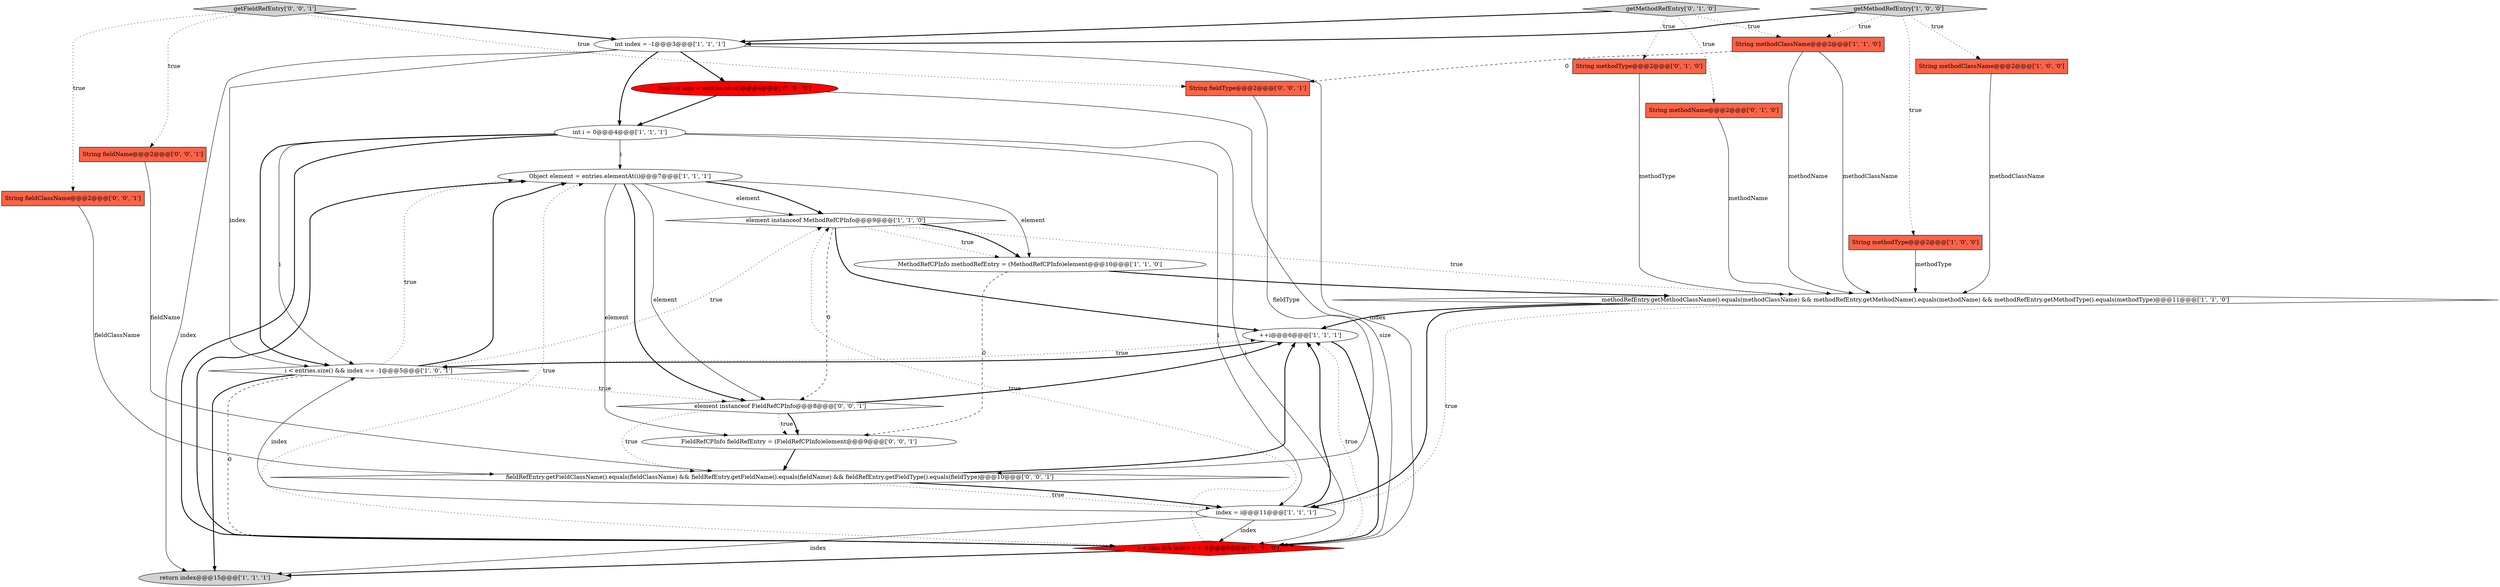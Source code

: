 digraph {
5 [style = filled, label = "return index@@@15@@@['1', '1', '1']", fillcolor = lightgray, shape = ellipse image = "AAA0AAABBB1BBB"];
25 [style = filled, label = "getFieldRefEntry['0', '0', '1']", fillcolor = lightgray, shape = diamond image = "AAA0AAABBB3BBB"];
16 [style = filled, label = "final int size = entries.size()@@@4@@@['0', '1', '0']", fillcolor = red, shape = ellipse image = "AAA1AAABBB2BBB"];
6 [style = filled, label = "++i@@@6@@@['1', '1', '1']", fillcolor = white, shape = ellipse image = "AAA0AAABBB1BBB"];
20 [style = filled, label = "String fieldName@@@2@@@['0', '0', '1']", fillcolor = tomato, shape = box image = "AAA0AAABBB3BBB"];
18 [style = filled, label = "String methodType@@@2@@@['0', '1', '0']", fillcolor = tomato, shape = box image = "AAA0AAABBB2BBB"];
19 [style = filled, label = "String fieldClassName@@@2@@@['0', '0', '1']", fillcolor = tomato, shape = box image = "AAA0AAABBB3BBB"];
10 [style = filled, label = "element instanceof MethodRefCPInfo@@@9@@@['1', '1', '0']", fillcolor = white, shape = diamond image = "AAA0AAABBB1BBB"];
2 [style = filled, label = "String methodType@@@2@@@['1', '0', '0']", fillcolor = tomato, shape = box image = "AAA0AAABBB1BBB"];
13 [style = filled, label = "getMethodRefEntry['1', '0', '0']", fillcolor = lightgray, shape = diamond image = "AAA0AAABBB1BBB"];
7 [style = filled, label = "int index = -1@@@3@@@['1', '1', '1']", fillcolor = white, shape = ellipse image = "AAA0AAABBB1BBB"];
23 [style = filled, label = "FieldRefCPInfo fieldRefEntry = (FieldRefCPInfo)element@@@9@@@['0', '0', '1']", fillcolor = white, shape = ellipse image = "AAA0AAABBB3BBB"];
22 [style = filled, label = "element instanceof FieldRefCPInfo@@@8@@@['0', '0', '1']", fillcolor = white, shape = diamond image = "AAA0AAABBB3BBB"];
1 [style = filled, label = "int i = 0@@@4@@@['1', '1', '1']", fillcolor = white, shape = ellipse image = "AAA0AAABBB1BBB"];
21 [style = filled, label = "String fieldType@@@2@@@['0', '0', '1']", fillcolor = tomato, shape = box image = "AAA0AAABBB3BBB"];
3 [style = filled, label = "Object element = entries.elementAt(i)@@@7@@@['1', '1', '1']", fillcolor = white, shape = ellipse image = "AAA0AAABBB1BBB"];
9 [style = filled, label = "i < entries.size() && index == -1@@@5@@@['1', '0', '1']", fillcolor = white, shape = diamond image = "AAA0AAABBB1BBB"];
11 [style = filled, label = "index = i@@@11@@@['1', '1', '1']", fillcolor = white, shape = ellipse image = "AAA0AAABBB1BBB"];
15 [style = filled, label = "String methodName@@@2@@@['0', '1', '0']", fillcolor = tomato, shape = box image = "AAA0AAABBB2BBB"];
24 [style = filled, label = "fieldRefEntry.getFieldClassName().equals(fieldClassName) && fieldRefEntry.getFieldName().equals(fieldName) && fieldRefEntry.getFieldType().equals(fieldType)@@@10@@@['0', '0', '1']", fillcolor = white, shape = diamond image = "AAA0AAABBB3BBB"];
14 [style = filled, label = "i < size && index == -1@@@6@@@['0', '1', '0']", fillcolor = red, shape = diamond image = "AAA1AAABBB2BBB"];
17 [style = filled, label = "getMethodRefEntry['0', '1', '0']", fillcolor = lightgray, shape = diamond image = "AAA0AAABBB2BBB"];
8 [style = filled, label = "MethodRefCPInfo methodRefEntry = (MethodRefCPInfo)element@@@10@@@['1', '1', '0']", fillcolor = white, shape = ellipse image = "AAA0AAABBB1BBB"];
12 [style = filled, label = "String methodClassName@@@2@@@['1', '1', '0']", fillcolor = tomato, shape = box image = "AAA0AAABBB1BBB"];
4 [style = filled, label = "String methodClassName@@@2@@@['1', '0', '0']", fillcolor = tomato, shape = box image = "AAA0AAABBB1BBB"];
0 [style = filled, label = "methodRefEntry.getMethodClassName().equals(methodClassName) && methodRefEntry.getMethodName().equals(methodName) && methodRefEntry.getMethodType().equals(methodType)@@@11@@@['1', '1', '0']", fillcolor = white, shape = diamond image = "AAA0AAABBB1BBB"];
14->3 [style = bold, label=""];
10->8 [style = dotted, label="true"];
12->0 [style = solid, label="methodName"];
19->24 [style = solid, label="fieldClassName"];
7->1 [style = bold, label=""];
22->23 [style = dotted, label="true"];
17->18 [style = dotted, label="true"];
13->12 [style = dotted, label="true"];
0->6 [style = bold, label=""];
1->9 [style = solid, label="i"];
20->24 [style = solid, label="fieldName"];
3->23 [style = solid, label="element"];
11->6 [style = bold, label=""];
8->23 [style = dashed, label="0"];
1->14 [style = solid, label="i"];
0->11 [style = bold, label=""];
2->0 [style = solid, label="methodType"];
16->14 [style = solid, label="size"];
22->24 [style = dotted, label="true"];
3->22 [style = solid, label="element"];
10->22 [style = dashed, label="0"];
3->8 [style = solid, label="element"];
9->6 [style = dotted, label="true"];
3->22 [style = bold, label=""];
4->0 [style = solid, label="methodClassName"];
22->23 [style = bold, label=""];
10->6 [style = bold, label=""];
7->14 [style = solid, label="index"];
25->7 [style = bold, label=""];
14->10 [style = dotted, label="true"];
1->9 [style = bold, label=""];
12->21 [style = dashed, label="0"];
12->0 [style = solid, label="methodClassName"];
15->0 [style = solid, label="methodName"];
8->0 [style = bold, label=""];
7->9 [style = solid, label="index"];
6->14 [style = bold, label=""];
3->10 [style = bold, label=""];
17->7 [style = bold, label=""];
3->10 [style = solid, label="element"];
13->4 [style = dotted, label="true"];
23->24 [style = bold, label=""];
13->2 [style = dotted, label="true"];
24->11 [style = dotted, label="true"];
17->15 [style = dotted, label="true"];
9->14 [style = dashed, label="0"];
10->8 [style = bold, label=""];
21->24 [style = solid, label="fieldType"];
16->1 [style = bold, label=""];
17->12 [style = dotted, label="true"];
13->7 [style = bold, label=""];
24->11 [style = bold, label=""];
25->20 [style = dotted, label="true"];
7->16 [style = bold, label=""];
14->3 [style = dotted, label="true"];
1->11 [style = solid, label="i"];
9->5 [style = bold, label=""];
9->3 [style = bold, label=""];
11->14 [style = solid, label="index"];
10->0 [style = dotted, label="true"];
1->14 [style = bold, label=""];
11->5 [style = solid, label="index"];
1->3 [style = solid, label="i"];
6->9 [style = bold, label=""];
24->6 [style = bold, label=""];
9->10 [style = dotted, label="true"];
0->11 [style = dotted, label="true"];
9->22 [style = dotted, label="true"];
25->19 [style = dotted, label="true"];
7->5 [style = solid, label="index"];
9->3 [style = dotted, label="true"];
11->9 [style = solid, label="index"];
18->0 [style = solid, label="methodType"];
25->21 [style = dotted, label="true"];
22->6 [style = bold, label=""];
14->5 [style = bold, label=""];
14->6 [style = dotted, label="true"];
}
